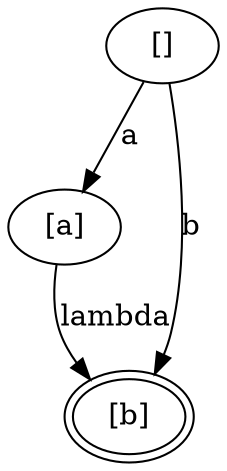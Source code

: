digraph "Test TS" {
    x73e4bc70 [label="[]"]
    x73e47ea0 [label="[a]"]
    x73e4bba0 [label="[b]",peripheries=2]
    x73e4bc70 -> x73e47ea0 [label="a"]
    x73e4bc70 -> x73e4bba0 [label="b"]
    x73e47ea0 -> x73e4bba0 [label="lambda"]
}

